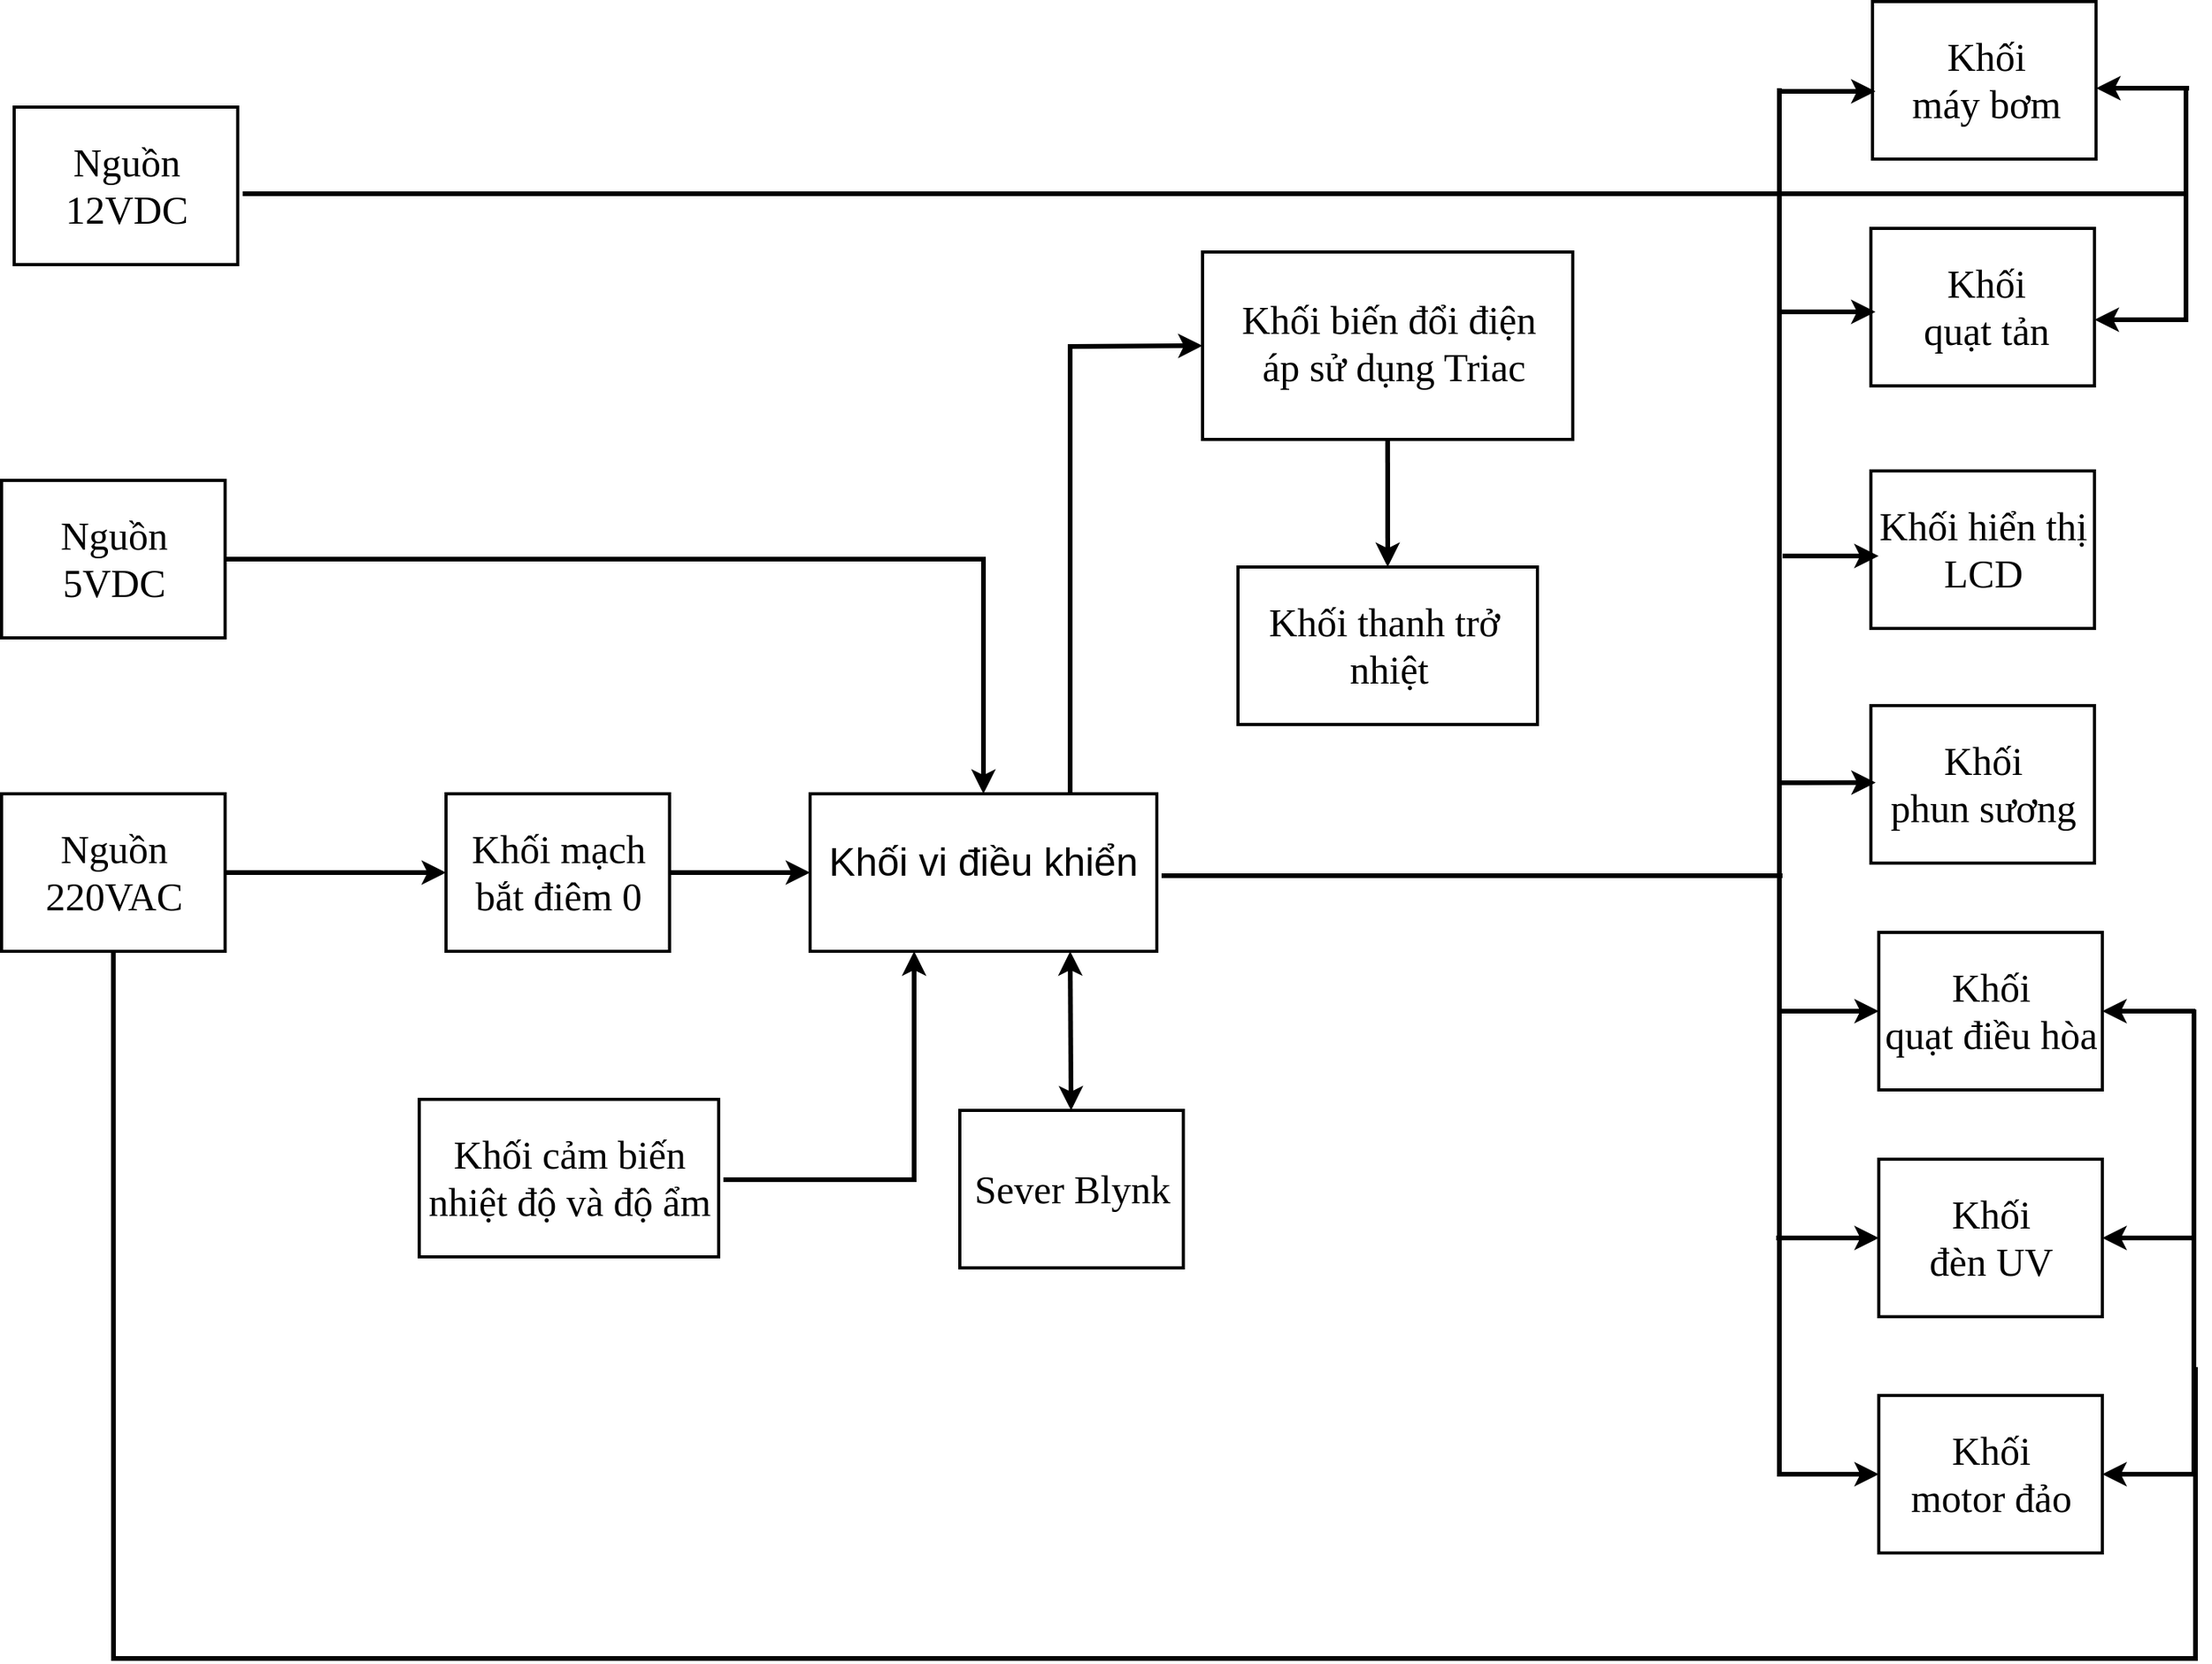 <mxfile version="25.0.3">
  <diagram name="Page-1" id="D9zxaJIZI2jFiH7-IOss">
    <mxGraphModel dx="1500" dy="2346" grid="0" gridSize="10" guides="1" tooltips="1" connect="1" arrows="1" fold="1" page="0" pageScale="1" pageWidth="827" pageHeight="1169" background="#ffffff" math="0" shadow="0">
      <root>
        <mxCell id="0" />
        <mxCell id="1" parent="0" />
        <mxCell id="BT79OZMgxTM89WiU1ORN-38" value="" style="endArrow=classic;html=1;rounded=0;fontColor=#000000;strokeColor=#000000;strokeWidth=3;entryX=0.5;entryY=0;entryDx=0;entryDy=0;exitX=1;exitY=0.5;exitDx=0;exitDy=0;" parent="1" source="V5Ct1s-D5IyslN5YqcdM-2" target="mIqtFoNaCWHgsn1OU1Cf-35" edge="1">
          <mxGeometry width="50" height="50" relative="1" as="geometry">
            <mxPoint x="589.09" y="-1101" as="sourcePoint" />
            <mxPoint x="280.0" y="-935" as="targetPoint" />
            <Array as="points">
              <mxPoint x="645" y="-1045" />
            </Array>
          </mxGeometry>
        </mxCell>
        <mxCell id="BT79OZMgxTM89WiU1ORN-47" value="" style="endArrow=classic;startArrow=classic;html=1;rounded=0;strokeColor=#000000;strokeWidth=3;" parent="1" target="YANtfsD6U_Ym5ZKhhbDG-57" edge="1">
          <mxGeometry width="50" height="50" relative="1" as="geometry">
            <mxPoint x="700" y="-796" as="sourcePoint" />
            <mxPoint x="338" y="233" as="targetPoint" />
          </mxGeometry>
        </mxCell>
        <mxCell id="mIqtFoNaCWHgsn1OU1Cf-35" value="&lt;span style=&quot;color: rgb(0, 0, 0); font-size: 25px; text-wrap: nowrap;&quot;&gt;Khối vi điều k&lt;/span&gt;&lt;span style=&quot;color: rgb(0, 0, 0); font-size: 25px; text-wrap: nowrap; background-color: initial;&quot;&gt;hiển&lt;/span&gt;&lt;div&gt;&lt;br&gt;&lt;/div&gt;" style="rounded=0;whiteSpace=wrap;html=1;fillColor=#ffffff;strokeColor=#000000;strokeWidth=2;container=0;" parent="1" vertex="1">
          <mxGeometry x="535" y="-896" width="220" height="100" as="geometry" />
        </mxCell>
        <mxCell id="mIqtFoNaCWHgsn1OU1Cf-41" value="" style="group" parent="1" vertex="1" connectable="0">
          <mxGeometry x="304" y="-896" width="141.82" height="100" as="geometry" />
        </mxCell>
        <mxCell id="mIqtFoNaCWHgsn1OU1Cf-17" value="" style="rounded=0;whiteSpace=wrap;html=1;fillColor=#ffffff;strokeColor=#000000;strokeWidth=2;container=0;" parent="mIqtFoNaCWHgsn1OU1Cf-41" vertex="1">
          <mxGeometry width="141.82" height="100" as="geometry" />
        </mxCell>
        <mxCell id="mIqtFoNaCWHgsn1OU1Cf-18" value="&lt;font face=&quot;Times New Roman&quot;&gt;&lt;span style=&quot;font-size: 25px;&quot;&gt;Khối mạch&lt;/span&gt;&lt;/font&gt;&lt;div&gt;&lt;font face=&quot;Times New Roman&quot;&gt;&lt;span style=&quot;font-size: 25px;&quot;&gt;bắt điêm 0&lt;/span&gt;&lt;/font&gt;&lt;/div&gt;" style="text;html=1;align=center;verticalAlign=middle;resizable=0;points=[];autosize=1;strokeColor=none;fillColor=none;fontColor=#000000;container=0;" parent="mIqtFoNaCWHgsn1OU1Cf-41" vertex="1">
          <mxGeometry x="5.906" y="15.002" width="130" height="70" as="geometry" />
        </mxCell>
        <mxCell id="mIqtFoNaCWHgsn1OU1Cf-46" value="" style="group" parent="1" vertex="1" connectable="0">
          <mxGeometry x="22.0" y="-896" width="141.82" height="100" as="geometry" />
        </mxCell>
        <mxCell id="mIqtFoNaCWHgsn1OU1Cf-47" value="" style="rounded=0;whiteSpace=wrap;html=1;fillColor=#ffffff;strokeColor=#000000;strokeWidth=2;container=0;" parent="mIqtFoNaCWHgsn1OU1Cf-46" vertex="1">
          <mxGeometry width="141.82" height="100" as="geometry" />
        </mxCell>
        <mxCell id="mIqtFoNaCWHgsn1OU1Cf-48" value="&lt;font face=&quot;Times New Roman&quot;&gt;&lt;span style=&quot;font-size: 25px;&quot;&gt;Nguồn&lt;/span&gt;&lt;/font&gt;&lt;div&gt;&lt;font face=&quot;Times New Roman&quot;&gt;&lt;span style=&quot;font-size: 25px;&quot;&gt;220VAC&lt;/span&gt;&lt;/font&gt;&lt;/div&gt;" style="text;html=1;align=center;verticalAlign=middle;resizable=0;points=[];autosize=1;strokeColor=none;fillColor=none;fontColor=#000000;container=0;" parent="mIqtFoNaCWHgsn1OU1Cf-46" vertex="1">
          <mxGeometry x="15.906" y="15.002" width="110" height="70" as="geometry" />
        </mxCell>
        <mxCell id="mIqtFoNaCWHgsn1OU1Cf-50" value="" style="endArrow=classic;html=1;rounded=0;fontColor=#000000;strokeColor=#000000;strokeWidth=3;entryX=0;entryY=0.5;entryDx=0;entryDy=0;" parent="1" target="YANtfsD6U_Ym5ZKhhbDG-38" edge="1">
          <mxGeometry width="50" height="50" relative="1" as="geometry">
            <mxPoint x="1148" y="-614" as="sourcePoint" />
            <mxPoint x="1214" y="-611" as="targetPoint" />
          </mxGeometry>
        </mxCell>
        <mxCell id="mIqtFoNaCWHgsn1OU1Cf-52" value="" style="endArrow=classic;html=1;rounded=0;fontColor=#000000;strokeColor=#000000;strokeWidth=3;entryX=0;entryY=0.5;entryDx=0;entryDy=0;" parent="1" target="YANtfsD6U_Ym5ZKhhbDG-41" edge="1">
          <mxGeometry width="50" height="50" relative="1" as="geometry">
            <mxPoint x="1150" y="-1344" as="sourcePoint" />
            <mxPoint x="1215" y="-462" as="targetPoint" />
            <Array as="points">
              <mxPoint x="1150" y="-464" />
            </Array>
          </mxGeometry>
        </mxCell>
        <mxCell id="mIqtFoNaCWHgsn1OU1Cf-65" value="" style="group" parent="1" vertex="1" connectable="0">
          <mxGeometry x="281.996" y="-702" width="200" height="100" as="geometry" />
        </mxCell>
        <mxCell id="mIqtFoNaCWHgsn1OU1Cf-30" value="" style="rounded=0;whiteSpace=wrap;html=1;fillColor=#ffffff;strokeColor=#000000;strokeWidth=2;container=0;" parent="mIqtFoNaCWHgsn1OU1Cf-65" vertex="1">
          <mxGeometry x="5.004" width="190" height="100" as="geometry" />
        </mxCell>
        <mxCell id="mIqtFoNaCWHgsn1OU1Cf-22" value="&lt;font face=&quot;Times New Roman&quot;&gt;&lt;span style=&quot;font-size: 25px;&quot;&gt;Khối cảm biến&lt;/span&gt;&lt;/font&gt;&lt;div&gt;&lt;font face=&quot;Times New Roman&quot;&gt;&lt;span style=&quot;font-size: 25px;&quot;&gt;nhiệt độ và độ ẩm&lt;/span&gt;&lt;/font&gt;&lt;/div&gt;" style="text;html=1;align=center;verticalAlign=middle;resizable=0;points=[];autosize=1;strokeColor=none;fillColor=none;fontColor=#000000;container=0;" parent="mIqtFoNaCWHgsn1OU1Cf-65" vertex="1">
          <mxGeometry y="15.002" width="200" height="70" as="geometry" />
        </mxCell>
        <mxCell id="mIqtFoNaCWHgsn1OU1Cf-68" value="" style="endArrow=none;html=1;rounded=0;strokeColor=#000000;strokeWidth=3;" parent="1" edge="1">
          <mxGeometry width="50" height="50" relative="1" as="geometry">
            <mxPoint x="1152" y="-844" as="sourcePoint" />
            <mxPoint x="758" y="-844" as="targetPoint" />
            <Array as="points" />
          </mxGeometry>
        </mxCell>
        <mxCell id="8XDRsIadhFRRZvfv9NeL-5" value="" style="endArrow=classic;html=1;rounded=0;fontColor=#000000;strokeColor=#000000;strokeWidth=3;entryX=0.5;entryY=1;entryDx=0;entryDy=0;" parent="1" edge="1">
          <mxGeometry width="50" height="50" relative="1" as="geometry">
            <mxPoint x="480" y="-651" as="sourcePoint" />
            <mxPoint x="601" y="-796.0" as="targetPoint" />
            <Array as="points">
              <mxPoint x="601" y="-651" />
            </Array>
          </mxGeometry>
        </mxCell>
        <mxCell id="8XDRsIadhFRRZvfv9NeL-19" value="" style="group" parent="1" vertex="1" connectable="0">
          <mxGeometry x="1203.996" y="-808" width="160" height="100" as="geometry" />
        </mxCell>
        <mxCell id="mIqtFoNaCWHgsn1OU1Cf-27" value="" style="rounded=0;whiteSpace=wrap;html=1;fillColor=#ffffff;strokeColor=#000000;strokeWidth=2;container=0;" parent="8XDRsIadhFRRZvfv9NeL-19" vertex="1">
          <mxGeometry x="9.094" width="141.82" height="100" as="geometry" />
        </mxCell>
        <mxCell id="mIqtFoNaCWHgsn1OU1Cf-28" value="&lt;font face=&quot;Times New Roman&quot;&gt;&lt;span style=&quot;font-size: 25px;&quot;&gt;Khối&lt;/span&gt;&lt;/font&gt;&lt;div&gt;&lt;font face=&quot;Times New Roman&quot;&gt;&lt;span style=&quot;font-size: 25px;&quot;&gt;quạt điều hòa&lt;/span&gt;&lt;/font&gt;&lt;/div&gt;" style="text;html=1;align=center;verticalAlign=middle;resizable=0;points=[];autosize=1;strokeColor=none;fillColor=none;fontColor=#000000;container=0;" parent="8XDRsIadhFRRZvfv9NeL-19" vertex="1">
          <mxGeometry y="15.002" width="160" height="70" as="geometry" />
        </mxCell>
        <mxCell id="8XDRsIadhFRRZvfv9NeL-20" value="" style="group" parent="1" vertex="1" connectable="0">
          <mxGeometry x="1198.996" y="-1255" width="160" height="100" as="geometry" />
        </mxCell>
        <mxCell id="8XDRsIadhFRRZvfv9NeL-2" value="" style="rounded=0;whiteSpace=wrap;html=1;fillColor=#ffffff;strokeColor=#000000;strokeWidth=2;container=0;" parent="8XDRsIadhFRRZvfv9NeL-20" vertex="1">
          <mxGeometry x="9.094" width="141.82" height="100" as="geometry" />
        </mxCell>
        <mxCell id="YANtfsD6U_Ym5ZKhhbDG-36" value="&lt;font face=&quot;Times New Roman&quot;&gt;&lt;span style=&quot;font-size: 25px;&quot;&gt;Khối&lt;/span&gt;&lt;/font&gt;&lt;div&gt;&lt;font face=&quot;Times New Roman&quot;&gt;&lt;span style=&quot;font-size: 25px;&quot;&gt;quạt tản&lt;/span&gt;&lt;/font&gt;&lt;/div&gt;" style="text;html=1;align=center;verticalAlign=middle;resizable=0;points=[];autosize=1;strokeColor=none;fillColor=none;fontColor=#000000;container=0;" parent="8XDRsIadhFRRZvfv9NeL-20" vertex="1">
          <mxGeometry x="33" y="14.002" width="98" height="72" as="geometry" />
        </mxCell>
        <mxCell id="YANtfsD6U_Ym5ZKhhbDG-18" value="" style="group" parent="1" vertex="1" connectable="0">
          <mxGeometry x="801.496" y="-1040" width="200" height="100" as="geometry" />
        </mxCell>
        <mxCell id="YANtfsD6U_Ym5ZKhhbDG-19" value="" style="rounded=0;whiteSpace=wrap;html=1;fillColor=#ffffff;strokeColor=#000000;strokeWidth=2;container=0;" parent="YANtfsD6U_Ym5ZKhhbDG-18" vertex="1">
          <mxGeometry x="5.004" width="190" height="100" as="geometry" />
        </mxCell>
        <mxCell id="YANtfsD6U_Ym5ZKhhbDG-20" value="&lt;font face=&quot;Times New Roman&quot;&gt;&lt;span style=&quot;font-size: 25px;&quot;&gt;Khối thanh trở&amp;nbsp;&lt;/span&gt;&lt;/font&gt;&lt;div&gt;&lt;font face=&quot;Times New Roman&quot;&gt;&lt;span style=&quot;font-size: 25px;&quot;&gt;nhiệt&lt;/span&gt;&lt;/font&gt;&lt;/div&gt;" style="text;html=1;align=center;verticalAlign=middle;resizable=0;points=[];autosize=1;strokeColor=none;fillColor=none;fontColor=#000000;container=0;" parent="YANtfsD6U_Ym5ZKhhbDG-18" vertex="1">
          <mxGeometry x="15" y="14.002" width="171" height="72" as="geometry" />
        </mxCell>
        <mxCell id="YANtfsD6U_Ym5ZKhhbDG-22" value="" style="endArrow=classic;html=1;rounded=0;fontColor=#000000;strokeColor=#000000;strokeWidth=3;exitX=1;exitY=0.5;exitDx=0;exitDy=0;entryX=0;entryY=0.5;entryDx=0;entryDy=0;" parent="1" source="mIqtFoNaCWHgsn1OU1Cf-47" target="mIqtFoNaCWHgsn1OU1Cf-17" edge="1">
          <mxGeometry width="50" height="50" relative="1" as="geometry">
            <mxPoint x="523" y="-454" as="sourcePoint" />
            <mxPoint x="510" y="-771" as="targetPoint" />
          </mxGeometry>
        </mxCell>
        <mxCell id="YANtfsD6U_Ym5ZKhhbDG-34" value="" style="group" parent="1" vertex="1" connectable="0">
          <mxGeometry x="1198.996" y="-1101" width="160" height="100" as="geometry" />
        </mxCell>
        <mxCell id="YANtfsD6U_Ym5ZKhhbDG-35" value="" style="rounded=0;whiteSpace=wrap;html=1;fillColor=#ffffff;strokeColor=#000000;strokeWidth=2;container=0;" parent="YANtfsD6U_Ym5ZKhhbDG-34" vertex="1">
          <mxGeometry x="9.094" width="141.82" height="100" as="geometry" />
        </mxCell>
        <mxCell id="8XDRsIadhFRRZvfv9NeL-3" value="&lt;font face=&quot;Times New Roman&quot;&gt;&lt;span style=&quot;font-size: 25px;&quot;&gt;Khối&amp;nbsp;&lt;/span&gt;&lt;/font&gt;&lt;span style=&quot;font-size: 25px; font-family: &amp;quot;Times New Roman&amp;quot;; background-color: initial;&quot;&gt;hiển thị&lt;/span&gt;&lt;div&gt;&lt;span style=&quot;font-size: 25px; font-family: &amp;quot;Times New Roman&amp;quot;; background-color: initial;&quot;&gt;LCD&lt;/span&gt;&lt;/div&gt;" style="text;html=1;align=center;verticalAlign=middle;resizable=0;points=[];autosize=1;strokeColor=none;fillColor=none;fontColor=#000000;container=0;" parent="YANtfsD6U_Ym5ZKhhbDG-34" vertex="1">
          <mxGeometry y="15.002" width="160" height="70" as="geometry" />
        </mxCell>
        <mxCell id="YANtfsD6U_Ym5ZKhhbDG-37" value="" style="group" parent="1" vertex="1" connectable="0">
          <mxGeometry x="1203.996" y="-664" width="160" height="100" as="geometry" />
        </mxCell>
        <mxCell id="YANtfsD6U_Ym5ZKhhbDG-38" value="" style="rounded=0;whiteSpace=wrap;html=1;fillColor=#ffffff;strokeColor=#000000;strokeWidth=2;container=0;" parent="YANtfsD6U_Ym5ZKhhbDG-37" vertex="1">
          <mxGeometry x="9.094" width="141.82" height="100" as="geometry" />
        </mxCell>
        <mxCell id="YANtfsD6U_Ym5ZKhhbDG-39" value="&lt;font face=&quot;Times New Roman&quot;&gt;&lt;span style=&quot;font-size: 25px;&quot;&gt;Khối&lt;/span&gt;&lt;/font&gt;&lt;div&gt;&lt;font face=&quot;Times New Roman&quot;&gt;&lt;span style=&quot;font-size: 25px;&quot;&gt;đèn UV&lt;/span&gt;&lt;/font&gt;&lt;/div&gt;" style="text;html=1;align=center;verticalAlign=middle;resizable=0;points=[];autosize=1;strokeColor=none;fillColor=none;fontColor=#000000;container=0;" parent="YANtfsD6U_Ym5ZKhhbDG-37" vertex="1">
          <mxGeometry x="32" y="14.002" width="96" height="72" as="geometry" />
        </mxCell>
        <mxCell id="YANtfsD6U_Ym5ZKhhbDG-40" value="" style="group" parent="1" vertex="1" connectable="0">
          <mxGeometry x="1203.996" y="-514" width="160" height="100" as="geometry" />
        </mxCell>
        <mxCell id="YANtfsD6U_Ym5ZKhhbDG-41" value="" style="rounded=0;whiteSpace=wrap;html=1;fillColor=#ffffff;strokeColor=#000000;strokeWidth=2;container=0;" parent="YANtfsD6U_Ym5ZKhhbDG-40" vertex="1">
          <mxGeometry x="9.094" width="141.82" height="100" as="geometry" />
        </mxCell>
        <mxCell id="YANtfsD6U_Ym5ZKhhbDG-42" value="&lt;font face=&quot;Times New Roman&quot;&gt;&lt;span style=&quot;font-size: 25px;&quot;&gt;Khối&lt;/span&gt;&lt;/font&gt;&lt;div&gt;&lt;font face=&quot;Times New Roman&quot;&gt;&lt;span style=&quot;font-size: 25px;&quot;&gt;motor đảo&lt;/span&gt;&lt;/font&gt;&lt;/div&gt;" style="text;html=1;align=center;verticalAlign=middle;resizable=0;points=[];autosize=1;strokeColor=none;fillColor=none;fontColor=#000000;container=0;" parent="YANtfsD6U_Ym5ZKhhbDG-40" vertex="1">
          <mxGeometry x="20" y="14.002" width="120" height="72" as="geometry" />
        </mxCell>
        <mxCell id="YANtfsD6U_Ym5ZKhhbDG-46" value="" style="group" parent="1" vertex="1" connectable="0">
          <mxGeometry x="1198.996" y="-952" width="160" height="100" as="geometry" />
        </mxCell>
        <mxCell id="YANtfsD6U_Ym5ZKhhbDG-47" value="" style="rounded=0;whiteSpace=wrap;html=1;fillColor=#ffffff;strokeColor=#000000;strokeWidth=2;container=0;" parent="YANtfsD6U_Ym5ZKhhbDG-46" vertex="1">
          <mxGeometry x="9.094" width="141.82" height="100" as="geometry" />
        </mxCell>
        <mxCell id="YANtfsD6U_Ym5ZKhhbDG-48" value="&lt;font face=&quot;Times New Roman&quot;&gt;&lt;span style=&quot;font-size: 25px;&quot;&gt;Khối&lt;/span&gt;&lt;/font&gt;&lt;div&gt;&lt;font face=&quot;Times New Roman&quot;&gt;&lt;span style=&quot;font-size: 25px;&quot;&gt;phun sương&lt;/span&gt;&lt;/font&gt;&lt;/div&gt;" style="text;html=1;align=center;verticalAlign=middle;resizable=0;points=[];autosize=1;strokeColor=none;fillColor=none;fontColor=#000000;container=0;" parent="YANtfsD6U_Ym5ZKhhbDG-46" vertex="1">
          <mxGeometry x="12" y="14.002" width="136" height="72" as="geometry" />
        </mxCell>
        <mxCell id="YANtfsD6U_Ym5ZKhhbDG-55" value="" style="endArrow=classic;html=1;rounded=0;fontColor=#000000;strokeColor=#000000;strokeWidth=3;entryX=0;entryY=0.5;entryDx=0;entryDy=0;" parent="1" target="mIqtFoNaCWHgsn1OU1Cf-27" edge="1">
          <mxGeometry width="50" height="50" relative="1" as="geometry">
            <mxPoint x="1150" y="-758" as="sourcePoint" />
            <mxPoint x="1211" y="-765" as="targetPoint" />
          </mxGeometry>
        </mxCell>
        <mxCell id="YANtfsD6U_Ym5ZKhhbDG-56" value="" style="group" parent="1" vertex="1" connectable="0">
          <mxGeometry x="630" y="-695" width="141.906" height="100" as="geometry" />
        </mxCell>
        <mxCell id="YANtfsD6U_Ym5ZKhhbDG-57" value="" style="rounded=0;whiteSpace=wrap;html=1;fillColor=#ffffff;strokeColor=#000000;strokeWidth=2;container=0;" parent="YANtfsD6U_Ym5ZKhhbDG-56" vertex="1">
          <mxGeometry width="141.82" height="100" as="geometry" />
        </mxCell>
        <mxCell id="YANtfsD6U_Ym5ZKhhbDG-58" value="&lt;font face=&quot;Times New Roman&quot;&gt;&lt;span style=&quot;font-size: 25px;&quot;&gt;Sever Blynk&lt;/span&gt;&lt;/font&gt;" style="text;html=1;align=center;verticalAlign=middle;resizable=0;points=[];autosize=1;strokeColor=none;fillColor=none;fontColor=#000000;container=0;" parent="YANtfsD6U_Ym5ZKhhbDG-56" vertex="1">
          <mxGeometry x="-0.094" y="29.002" width="142" height="42" as="geometry" />
        </mxCell>
        <mxCell id="YANtfsD6U_Ym5ZKhhbDG-67" value="" style="endArrow=classic;html=1;rounded=0;fontColor=#000000;strokeColor=#000000;strokeWidth=3;entryX=0;entryY=0.5;entryDx=0;entryDy=0;exitX=1;exitY=0.5;exitDx=0;exitDy=0;" parent="1" source="mIqtFoNaCWHgsn1OU1Cf-17" target="mIqtFoNaCWHgsn1OU1Cf-35" edge="1">
          <mxGeometry width="50" height="50" relative="1" as="geometry">
            <mxPoint x="448" y="-837" as="sourcePoint" />
            <mxPoint x="452" y="194" as="targetPoint" />
            <Array as="points" />
          </mxGeometry>
        </mxCell>
        <mxCell id="V5Ct1s-D5IyslN5YqcdM-1" value="" style="group" parent="1" vertex="1" connectable="0">
          <mxGeometry x="22" y="-1095" width="141.82" height="100" as="geometry" />
        </mxCell>
        <mxCell id="V5Ct1s-D5IyslN5YqcdM-2" value="" style="rounded=0;whiteSpace=wrap;html=1;fillColor=#ffffff;strokeColor=#000000;strokeWidth=2;container=0;" parent="V5Ct1s-D5IyslN5YqcdM-1" vertex="1">
          <mxGeometry width="141.82" height="100" as="geometry" />
        </mxCell>
        <mxCell id="V5Ct1s-D5IyslN5YqcdM-3" value="&lt;font face=&quot;Times New Roman&quot;&gt;&lt;span style=&quot;font-size: 25px;&quot;&gt;Nguồn&lt;/span&gt;&lt;/font&gt;&lt;div&gt;&lt;font face=&quot;Times New Roman&quot;&gt;&lt;span style=&quot;font-size: 25px;&quot;&gt;5VDC&lt;/span&gt;&lt;/font&gt;&lt;/div&gt;" style="text;html=1;align=center;verticalAlign=middle;resizable=0;points=[];autosize=1;strokeColor=none;fillColor=none;fontColor=#000000;container=0;" parent="V5Ct1s-D5IyslN5YqcdM-1" vertex="1">
          <mxGeometry x="27.906" y="14.002" width="86" height="72" as="geometry" />
        </mxCell>
        <mxCell id="V5Ct1s-D5IyslN5YqcdM-4" value="" style="group" parent="1" vertex="1" connectable="0">
          <mxGeometry x="30" y="-1332" width="141.82" height="100" as="geometry" />
        </mxCell>
        <mxCell id="V5Ct1s-D5IyslN5YqcdM-5" value="" style="rounded=0;whiteSpace=wrap;html=1;fillColor=#ffffff;strokeColor=#000000;strokeWidth=2;container=0;" parent="V5Ct1s-D5IyslN5YqcdM-4" vertex="1">
          <mxGeometry width="141.82" height="100" as="geometry" />
        </mxCell>
        <mxCell id="V5Ct1s-D5IyslN5YqcdM-6" value="&lt;font face=&quot;Times New Roman&quot;&gt;&lt;span style=&quot;font-size: 25px;&quot;&gt;Nguồn&lt;/span&gt;&lt;/font&gt;&lt;div&gt;&lt;font face=&quot;Times New Roman&quot;&gt;&lt;span style=&quot;font-size: 25px;&quot;&gt;12VDC&lt;/span&gt;&lt;/font&gt;&lt;/div&gt;" style="text;html=1;align=center;verticalAlign=middle;resizable=0;points=[];autosize=1;strokeColor=none;fillColor=none;fontColor=#000000;container=0;" parent="V5Ct1s-D5IyslN5YqcdM-4" vertex="1">
          <mxGeometry x="22.906" y="14.002" width="96" height="72" as="geometry" />
        </mxCell>
        <mxCell id="V5Ct1s-D5IyslN5YqcdM-7" value="" style="endArrow=classic;html=1;rounded=0;fontColor=#000000;strokeColor=#000000;strokeWidth=3;exitX=0.75;exitY=0;exitDx=0;exitDy=0;entryX=0;entryY=0.5;entryDx=0;entryDy=0;" parent="1" source="mIqtFoNaCWHgsn1OU1Cf-35" target="YANtfsD6U_Ym5ZKhhbDG-24" edge="1">
          <mxGeometry width="50" height="50" relative="1" as="geometry">
            <mxPoint x="964.53" y="-1159.5" as="sourcePoint" />
            <mxPoint x="643.53" y="-933.5" as="targetPoint" />
            <Array as="points">
              <mxPoint x="700" y="-1180" />
            </Array>
          </mxGeometry>
        </mxCell>
        <mxCell id="YANtfsD6U_Ym5ZKhhbDG-24" value="" style="rounded=0;whiteSpace=wrap;html=1;fillColor=#ffffff;strokeColor=#000000;strokeWidth=2;container=0;" parent="1" vertex="1">
          <mxGeometry x="784" y="-1240" width="234.89" height="119" as="geometry" />
        </mxCell>
        <mxCell id="YANtfsD6U_Ym5ZKhhbDG-25" value="&lt;font face=&quot;Times New Roman&quot;&gt;&lt;span style=&quot;font-size: 25px;&quot;&gt;Khối biến đổi điện&amp;nbsp;&lt;/span&gt;&lt;/font&gt;&lt;div&gt;&lt;font face=&quot;Times New Roman&quot;&gt;&lt;span style=&quot;font-size: 25px;&quot;&gt;áp sử dụng Triac&lt;/span&gt;&lt;/font&gt;&lt;/div&gt;" style="text;html=1;align=center;verticalAlign=middle;resizable=0;points=[];autosize=1;strokeColor=none;fillColor=none;fontColor=#000000;container=0;" parent="1" vertex="1">
          <mxGeometry x="799.999" y="-1218.497" width="211" height="72" as="geometry" />
        </mxCell>
        <mxCell id="V5Ct1s-D5IyslN5YqcdM-13" value="" style="group" parent="1" vertex="1" connectable="0">
          <mxGeometry x="1199.996" y="-1399" width="160" height="100" as="geometry" />
        </mxCell>
        <mxCell id="V5Ct1s-D5IyslN5YqcdM-14" value="" style="rounded=0;whiteSpace=wrap;html=1;fillColor=#ffffff;strokeColor=#000000;strokeWidth=2;container=0;" parent="V5Ct1s-D5IyslN5YqcdM-13" vertex="1">
          <mxGeometry x="9.094" width="141.82" height="100" as="geometry" />
        </mxCell>
        <mxCell id="V5Ct1s-D5IyslN5YqcdM-15" value="&lt;font face=&quot;Times New Roman&quot;&gt;&lt;span style=&quot;font-size: 25px;&quot;&gt;Khối&lt;/span&gt;&lt;/font&gt;&lt;div&gt;&lt;font face=&quot;Times New Roman&quot;&gt;&lt;span style=&quot;font-size: 25px;&quot;&gt;máy bơm&lt;/span&gt;&lt;/font&gt;&lt;/div&gt;" style="text;html=1;align=center;verticalAlign=middle;resizable=0;points=[];autosize=1;strokeColor=none;fillColor=none;fontColor=#000000;container=0;" parent="V5Ct1s-D5IyslN5YqcdM-13" vertex="1">
          <mxGeometry x="25" y="14.002" width="112" height="72" as="geometry" />
        </mxCell>
        <mxCell id="V5Ct1s-D5IyslN5YqcdM-16" value="" style="endArrow=classic;html=1;rounded=0;fontColor=#000000;strokeColor=#000000;strokeWidth=3;entryX=0.001;entryY=0.484;entryDx=0;entryDy=0;entryPerimeter=0;" parent="1" target="YANtfsD6U_Ym5ZKhhbDG-48" edge="1">
          <mxGeometry width="50" height="50" relative="1" as="geometry">
            <mxPoint x="1150" y="-903" as="sourcePoint" />
            <mxPoint x="1172" y="-903" as="targetPoint" />
          </mxGeometry>
        </mxCell>
        <mxCell id="V5Ct1s-D5IyslN5YqcdM-17" value="" style="endArrow=classic;html=1;rounded=0;fontColor=#000000;strokeColor=#000000;strokeWidth=3;entryX=1;entryY=0.5;entryDx=0;entryDy=0;" parent="1" target="YANtfsD6U_Ym5ZKhhbDG-38" edge="1">
          <mxGeometry width="50" height="50" relative="1" as="geometry">
            <mxPoint x="1414" y="-614" as="sourcePoint" />
            <mxPoint x="1468" y="-608" as="targetPoint" />
          </mxGeometry>
        </mxCell>
        <mxCell id="V5Ct1s-D5IyslN5YqcdM-18" value="" style="endArrow=classic;html=1;rounded=0;fontColor=#000000;strokeColor=#000000;strokeWidth=3;entryX=1;entryY=0.5;entryDx=0;entryDy=0;" parent="1" target="YANtfsD6U_Ym5ZKhhbDG-41" edge="1">
          <mxGeometry width="50" height="50" relative="1" as="geometry">
            <mxPoint x="1413.09" y="-759" as="sourcePoint" />
            <mxPoint x="1364.0" y="-461.0" as="targetPoint" />
            <Array as="points">
              <mxPoint x="1413" y="-464" />
            </Array>
          </mxGeometry>
        </mxCell>
        <mxCell id="V5Ct1s-D5IyslN5YqcdM-21" value="" style="endArrow=classic;html=1;rounded=0;fontColor=#000000;strokeColor=#000000;strokeWidth=3;entryX=1;entryY=0.5;entryDx=0;entryDy=0;" parent="1" target="mIqtFoNaCWHgsn1OU1Cf-27" edge="1">
          <mxGeometry width="50" height="50" relative="1" as="geometry">
            <mxPoint x="1414" y="-758" as="sourcePoint" />
            <mxPoint x="1365" y="-766" as="targetPoint" />
          </mxGeometry>
        </mxCell>
        <mxCell id="V5Ct1s-D5IyslN5YqcdM-24" value="" style="endArrow=none;html=1;rounded=0;strokeColor=#000000;strokeWidth=3;entryX=0.5;entryY=1;entryDx=0;entryDy=0;" parent="1" edge="1" target="mIqtFoNaCWHgsn1OU1Cf-47">
          <mxGeometry width="50" height="50" relative="1" as="geometry">
            <mxPoint x="1414" y="-532" as="sourcePoint" />
            <mxPoint x="93" y="-462" as="targetPoint" />
            <Array as="points">
              <mxPoint x="1414" y="-347" />
              <mxPoint x="93" y="-347" />
            </Array>
          </mxGeometry>
        </mxCell>
        <mxCell id="V5Ct1s-D5IyslN5YqcdM-26" value="" style="endArrow=classic;html=1;rounded=0;fontColor=#000000;strokeColor=#000000;strokeWidth=3;entryX=0.001;entryY=0.484;entryDx=0;entryDy=0;entryPerimeter=0;" parent="1" edge="1">
          <mxGeometry width="50" height="50" relative="1" as="geometry">
            <mxPoint x="1152" y="-1047" as="sourcePoint" />
            <mxPoint x="1213" y="-1047" as="targetPoint" />
          </mxGeometry>
        </mxCell>
        <mxCell id="V5Ct1s-D5IyslN5YqcdM-27" value="" style="endArrow=classic;html=1;rounded=0;fontColor=#000000;strokeColor=#000000;strokeWidth=3;entryX=0.001;entryY=0.484;entryDx=0;entryDy=0;entryPerimeter=0;" parent="1" edge="1">
          <mxGeometry width="50" height="50" relative="1" as="geometry">
            <mxPoint x="1150" y="-1202" as="sourcePoint" />
            <mxPoint x="1211" y="-1202" as="targetPoint" />
          </mxGeometry>
        </mxCell>
        <mxCell id="V5Ct1s-D5IyslN5YqcdM-28" value="" style="endArrow=classic;html=1;rounded=0;fontColor=#000000;strokeColor=#000000;strokeWidth=3;entryX=0.001;entryY=0.484;entryDx=0;entryDy=0;entryPerimeter=0;" parent="1" edge="1">
          <mxGeometry width="50" height="50" relative="1" as="geometry">
            <mxPoint x="1150" y="-1342" as="sourcePoint" />
            <mxPoint x="1211" y="-1342" as="targetPoint" />
          </mxGeometry>
        </mxCell>
        <mxCell id="V5Ct1s-D5IyslN5YqcdM-29" value="" style="endArrow=none;html=1;rounded=0;strokeColor=#000000;strokeWidth=3;" parent="1" edge="1">
          <mxGeometry width="50" height="50" relative="1" as="geometry">
            <mxPoint x="1409.18" y="-1277" as="sourcePoint" />
            <mxPoint x="175" y="-1277" as="targetPoint" />
            <Array as="points" />
          </mxGeometry>
        </mxCell>
        <mxCell id="V5Ct1s-D5IyslN5YqcdM-30" value="" style="endArrow=classic;html=1;rounded=0;fontColor=#000000;strokeColor=#000000;strokeWidth=3;entryX=1;entryY=0.5;entryDx=0;entryDy=0;" parent="1" edge="1">
          <mxGeometry width="50" height="50" relative="1" as="geometry">
            <mxPoint x="1408" y="-1345" as="sourcePoint" />
            <mxPoint x="1350" y="-1197" as="targetPoint" />
            <Array as="points">
              <mxPoint x="1408" y="-1197" />
            </Array>
          </mxGeometry>
        </mxCell>
        <mxCell id="V5Ct1s-D5IyslN5YqcdM-31" value="" style="endArrow=classic;html=1;rounded=0;fontColor=#000000;strokeColor=#000000;strokeWidth=3;entryX=1;entryY=0.5;entryDx=0;entryDy=0;" parent="1" edge="1">
          <mxGeometry width="50" height="50" relative="1" as="geometry">
            <mxPoint x="1410" y="-1344" as="sourcePoint" />
            <mxPoint x="1351" y="-1344" as="targetPoint" />
          </mxGeometry>
        </mxCell>
        <mxCell id="5inMaF9bFyUsKytwNN_m-1" value="" style="endArrow=classic;html=1;rounded=0;fontColor=#000000;strokeColor=#000000;strokeWidth=3;exitX=0.5;exitY=1;exitDx=0;exitDy=0;entryX=0.5;entryY=0;entryDx=0;entryDy=0;" edge="1" parent="1" source="YANtfsD6U_Ym5ZKhhbDG-24" target="YANtfsD6U_Ym5ZKhhbDG-19">
          <mxGeometry width="50" height="50" relative="1" as="geometry">
            <mxPoint x="865.5" y="-1085" as="sourcePoint" />
            <mxPoint x="1005.5" y="-1085" as="targetPoint" />
          </mxGeometry>
        </mxCell>
      </root>
    </mxGraphModel>
  </diagram>
</mxfile>
